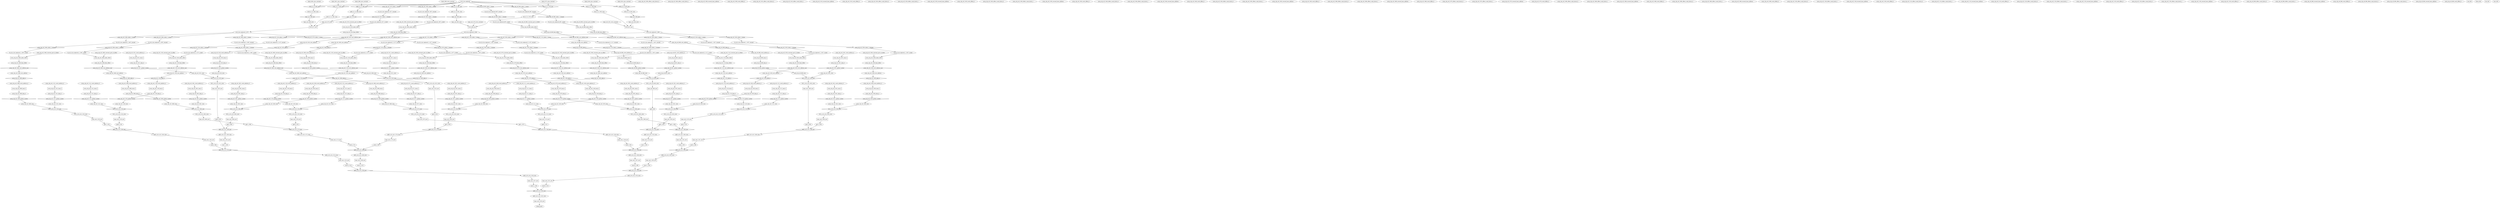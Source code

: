 digraph data_path {
  ADD_u16_u16_1148_wire [shape=ellipse];
  ADD_u16_u16_1154_wire [shape=ellipse];
  ADD_u16_u16_1160_wire [shape=ellipse];
  ADD_u16_u16_1166_wire [shape=ellipse];
  ADD_u16_u16_1172_wire [shape=ellipse];
  ADD_u16_u16_1178_wire [shape=ellipse];
  ADD_u16_u16_1184_wire [shape=ellipse];
  ADD_u16_u16_1190_wire [shape=ellipse];
  ADD_u16_u16_1196_wire [shape=ellipse];
  ADD_u16_u16_1202_wire [shape=ellipse];
  ADD_u16_u16_1208_wire [shape=ellipse];
  ADD_u16_u16_1214_wire [shape=ellipse];
  ADD_u16_u16_1220_wire [shape=ellipse];
  ADD_u16_u16_1226_wire [shape=ellipse];
  ADD_u16_u16_1232_wire [shape=ellipse];
  ADD_u2_u2_969_wire [shape=ellipse];
  ADD_u2_u2_981_wire [shape=ellipse];
  EQ_u2_u1_950_wire [shape=ellipse];
  EQ_u2_u1_976_wire [shape=ellipse];
  MUL_u16_u16_1002_wire [shape=ellipse];
  MUL_u16_u16_1012_wire [shape=ellipse];
  MUL_u16_u16_1022_wire [shape=ellipse];
  MUL_u16_u16_1032_wire [shape=ellipse];
  MUL_u16_u16_1042_wire [shape=ellipse];
  MUL_u16_u16_1052_wire [shape=ellipse];
  MUL_u16_u16_1062_wire [shape=ellipse];
  MUL_u16_u16_1072_wire [shape=ellipse];
  MUL_u16_u16_1082_wire [shape=ellipse];
  MUL_u16_u16_1092_wire [shape=ellipse];
  MUL_u16_u16_1102_wire [shape=ellipse];
  MUL_u16_u16_1112_wire [shape=ellipse];
  MUL_u16_u16_1122_wire [shape=ellipse];
  MUL_u16_u16_1132_wire [shape=ellipse];
  MUL_u16_u16_1142_wire [shape=ellipse];
  MUL_u16_u16_992_wire [shape=ellipse];
  R_col_to_be_replaced_1007_resized [shape=ellipse];
  R_col_to_be_replaced_1007_scaled [shape=ellipse];
  R_col_to_be_replaced_1017_resized [shape=ellipse];
  R_col_to_be_replaced_1017_scaled [shape=ellipse];
  R_col_to_be_replaced_1_1027_resized [shape=ellipse];
  R_col_to_be_replaced_1_1027_scaled [shape=ellipse];
  R_col_to_be_replaced_1_1037_resized [shape=ellipse];
  R_col_to_be_replaced_1_1037_scaled [shape=ellipse];
  R_col_to_be_replaced_1_1047_resized [shape=ellipse];
  R_col_to_be_replaced_1_1047_scaled [shape=ellipse];
  R_col_to_be_replaced_1_1057_resized [shape=ellipse];
  R_col_to_be_replaced_1_1057_scaled [shape=ellipse];
  R_col_to_be_replaced_2_1067_resized [shape=ellipse];
  R_col_to_be_replaced_2_1067_scaled [shape=ellipse];
  R_col_to_be_replaced_2_1077_resized [shape=ellipse];
  R_col_to_be_replaced_2_1077_scaled [shape=ellipse];
  R_col_to_be_replaced_2_1087_resized [shape=ellipse];
  R_col_to_be_replaced_2_1087_scaled [shape=ellipse];
  R_col_to_be_replaced_2_1097_resized [shape=ellipse];
  R_col_to_be_replaced_2_1097_scaled [shape=ellipse];
  R_col_to_be_replaced_3_1107_resized [shape=ellipse];
  R_col_to_be_replaced_3_1107_scaled [shape=ellipse];
  R_col_to_be_replaced_3_1117_resized [shape=ellipse];
  R_col_to_be_replaced_3_1117_scaled [shape=ellipse];
  R_col_to_be_replaced_3_1127_resized [shape=ellipse];
  R_col_to_be_replaced_3_1127_scaled [shape=ellipse];
  R_col_to_be_replaced_3_1137_resized [shape=ellipse];
  R_col_to_be_replaced_3_1137_scaled [shape=ellipse];
  R_col_to_be_replaced_987_resized [shape=ellipse];
  R_col_to_be_replaced_987_scaled [shape=ellipse];
  R_col_to_be_replaced_997_resized [shape=ellipse];
  R_col_to_be_replaced_997_scaled [shape=ellipse];
  SUB_u2_u2_955_wire [shape=ellipse];
  SUB_u2_u2_965_wire [shape=ellipse];
  UGE_u2_u1_962_wire [shape=ellipse];
  array_obj_ref_1001_data_0 [shape=ellipse];
  array_obj_ref_1001_wire [shape=ellipse];
  array_obj_ref_1001_word_address_0 [shape=ellipse];
  array_obj_ref_1008_constant_part_of_offset [shape=ellipse];
  array_obj_ref_1008_data_0 [shape=ellipse];
  array_obj_ref_1008_final_offset [shape=ellipse];
  array_obj_ref_1008_offset_scale_factor_0 [shape=ellipse];
  array_obj_ref_1008_offset_scale_factor_1 [shape=ellipse];
  array_obj_ref_1008_resized_base_address [shape=ellipse];
  array_obj_ref_1008_root_address [shape=ellipse];
  array_obj_ref_1008_wire [shape=ellipse];
  array_obj_ref_1008_word_address_0 [shape=ellipse];
  array_obj_ref_1008_word_offset_0 [shape=ellipse];
  array_obj_ref_1011_data_0 [shape=ellipse];
  array_obj_ref_1011_wire [shape=ellipse];
  array_obj_ref_1011_word_address_0 [shape=ellipse];
  array_obj_ref_1018_constant_part_of_offset [shape=ellipse];
  array_obj_ref_1018_data_0 [shape=ellipse];
  array_obj_ref_1018_final_offset [shape=ellipse];
  array_obj_ref_1018_offset_scale_factor_0 [shape=ellipse];
  array_obj_ref_1018_offset_scale_factor_1 [shape=ellipse];
  array_obj_ref_1018_resized_base_address [shape=ellipse];
  array_obj_ref_1018_root_address [shape=ellipse];
  array_obj_ref_1018_wire [shape=ellipse];
  array_obj_ref_1018_word_address_0 [shape=ellipse];
  array_obj_ref_1018_word_offset_0 [shape=ellipse];
  array_obj_ref_1021_data_0 [shape=ellipse];
  array_obj_ref_1021_wire [shape=ellipse];
  array_obj_ref_1021_word_address_0 [shape=ellipse];
  array_obj_ref_1028_constant_part_of_offset [shape=ellipse];
  array_obj_ref_1028_data_0 [shape=ellipse];
  array_obj_ref_1028_final_offset [shape=ellipse];
  array_obj_ref_1028_offset_scale_factor_0 [shape=ellipse];
  array_obj_ref_1028_offset_scale_factor_1 [shape=ellipse];
  array_obj_ref_1028_resized_base_address [shape=ellipse];
  array_obj_ref_1028_root_address [shape=ellipse];
  array_obj_ref_1028_wire [shape=ellipse];
  array_obj_ref_1028_word_address_0 [shape=ellipse];
  array_obj_ref_1028_word_offset_0 [shape=ellipse];
  array_obj_ref_1031_data_0 [shape=ellipse];
  array_obj_ref_1031_wire [shape=ellipse];
  array_obj_ref_1031_word_address_0 [shape=ellipse];
  array_obj_ref_1038_constant_part_of_offset [shape=ellipse];
  array_obj_ref_1038_data_0 [shape=ellipse];
  array_obj_ref_1038_final_offset [shape=ellipse];
  array_obj_ref_1038_offset_scale_factor_0 [shape=ellipse];
  array_obj_ref_1038_offset_scale_factor_1 [shape=ellipse];
  array_obj_ref_1038_resized_base_address [shape=ellipse];
  array_obj_ref_1038_root_address [shape=ellipse];
  array_obj_ref_1038_wire [shape=ellipse];
  array_obj_ref_1038_word_address_0 [shape=ellipse];
  array_obj_ref_1038_word_offset_0 [shape=ellipse];
  array_obj_ref_1041_data_0 [shape=ellipse];
  array_obj_ref_1041_wire [shape=ellipse];
  array_obj_ref_1041_word_address_0 [shape=ellipse];
  array_obj_ref_1048_constant_part_of_offset [shape=ellipse];
  array_obj_ref_1048_data_0 [shape=ellipse];
  array_obj_ref_1048_final_offset [shape=ellipse];
  array_obj_ref_1048_offset_scale_factor_0 [shape=ellipse];
  array_obj_ref_1048_offset_scale_factor_1 [shape=ellipse];
  array_obj_ref_1048_resized_base_address [shape=ellipse];
  array_obj_ref_1048_root_address [shape=ellipse];
  array_obj_ref_1048_wire [shape=ellipse];
  array_obj_ref_1048_word_address_0 [shape=ellipse];
  array_obj_ref_1048_word_offset_0 [shape=ellipse];
  array_obj_ref_1051_data_0 [shape=ellipse];
  array_obj_ref_1051_wire [shape=ellipse];
  array_obj_ref_1051_word_address_0 [shape=ellipse];
  array_obj_ref_1058_constant_part_of_offset [shape=ellipse];
  array_obj_ref_1058_data_0 [shape=ellipse];
  array_obj_ref_1058_final_offset [shape=ellipse];
  array_obj_ref_1058_offset_scale_factor_0 [shape=ellipse];
  array_obj_ref_1058_offset_scale_factor_1 [shape=ellipse];
  array_obj_ref_1058_resized_base_address [shape=ellipse];
  array_obj_ref_1058_root_address [shape=ellipse];
  array_obj_ref_1058_wire [shape=ellipse];
  array_obj_ref_1058_word_address_0 [shape=ellipse];
  array_obj_ref_1058_word_offset_0 [shape=ellipse];
  array_obj_ref_1061_data_0 [shape=ellipse];
  array_obj_ref_1061_wire [shape=ellipse];
  array_obj_ref_1061_word_address_0 [shape=ellipse];
  array_obj_ref_1068_constant_part_of_offset [shape=ellipse];
  array_obj_ref_1068_data_0 [shape=ellipse];
  array_obj_ref_1068_final_offset [shape=ellipse];
  array_obj_ref_1068_offset_scale_factor_0 [shape=ellipse];
  array_obj_ref_1068_offset_scale_factor_1 [shape=ellipse];
  array_obj_ref_1068_resized_base_address [shape=ellipse];
  array_obj_ref_1068_root_address [shape=ellipse];
  array_obj_ref_1068_wire [shape=ellipse];
  array_obj_ref_1068_word_address_0 [shape=ellipse];
  array_obj_ref_1068_word_offset_0 [shape=ellipse];
  array_obj_ref_1071_data_0 [shape=ellipse];
  array_obj_ref_1071_wire [shape=ellipse];
  array_obj_ref_1071_word_address_0 [shape=ellipse];
  array_obj_ref_1078_constant_part_of_offset [shape=ellipse];
  array_obj_ref_1078_data_0 [shape=ellipse];
  array_obj_ref_1078_final_offset [shape=ellipse];
  array_obj_ref_1078_offset_scale_factor_0 [shape=ellipse];
  array_obj_ref_1078_offset_scale_factor_1 [shape=ellipse];
  array_obj_ref_1078_resized_base_address [shape=ellipse];
  array_obj_ref_1078_root_address [shape=ellipse];
  array_obj_ref_1078_wire [shape=ellipse];
  array_obj_ref_1078_word_address_0 [shape=ellipse];
  array_obj_ref_1078_word_offset_0 [shape=ellipse];
  array_obj_ref_1081_data_0 [shape=ellipse];
  array_obj_ref_1081_wire [shape=ellipse];
  array_obj_ref_1081_word_address_0 [shape=ellipse];
  array_obj_ref_1088_constant_part_of_offset [shape=ellipse];
  array_obj_ref_1088_data_0 [shape=ellipse];
  array_obj_ref_1088_final_offset [shape=ellipse];
  array_obj_ref_1088_offset_scale_factor_0 [shape=ellipse];
  array_obj_ref_1088_offset_scale_factor_1 [shape=ellipse];
  array_obj_ref_1088_resized_base_address [shape=ellipse];
  array_obj_ref_1088_root_address [shape=ellipse];
  array_obj_ref_1088_wire [shape=ellipse];
  array_obj_ref_1088_word_address_0 [shape=ellipse];
  array_obj_ref_1088_word_offset_0 [shape=ellipse];
  array_obj_ref_1091_data_0 [shape=ellipse];
  array_obj_ref_1091_wire [shape=ellipse];
  array_obj_ref_1091_word_address_0 [shape=ellipse];
  array_obj_ref_1098_constant_part_of_offset [shape=ellipse];
  array_obj_ref_1098_data_0 [shape=ellipse];
  array_obj_ref_1098_final_offset [shape=ellipse];
  array_obj_ref_1098_offset_scale_factor_0 [shape=ellipse];
  array_obj_ref_1098_offset_scale_factor_1 [shape=ellipse];
  array_obj_ref_1098_resized_base_address [shape=ellipse];
  array_obj_ref_1098_root_address [shape=ellipse];
  array_obj_ref_1098_wire [shape=ellipse];
  array_obj_ref_1098_word_address_0 [shape=ellipse];
  array_obj_ref_1098_word_offset_0 [shape=ellipse];
  array_obj_ref_1101_data_0 [shape=ellipse];
  array_obj_ref_1101_wire [shape=ellipse];
  array_obj_ref_1101_word_address_0 [shape=ellipse];
  array_obj_ref_1108_constant_part_of_offset [shape=ellipse];
  array_obj_ref_1108_data_0 [shape=ellipse];
  array_obj_ref_1108_final_offset [shape=ellipse];
  array_obj_ref_1108_offset_scale_factor_0 [shape=ellipse];
  array_obj_ref_1108_offset_scale_factor_1 [shape=ellipse];
  array_obj_ref_1108_resized_base_address [shape=ellipse];
  array_obj_ref_1108_root_address [shape=ellipse];
  array_obj_ref_1108_wire [shape=ellipse];
  array_obj_ref_1108_word_address_0 [shape=ellipse];
  array_obj_ref_1108_word_offset_0 [shape=ellipse];
  array_obj_ref_1111_data_0 [shape=ellipse];
  array_obj_ref_1111_wire [shape=ellipse];
  array_obj_ref_1111_word_address_0 [shape=ellipse];
  array_obj_ref_1118_constant_part_of_offset [shape=ellipse];
  array_obj_ref_1118_data_0 [shape=ellipse];
  array_obj_ref_1118_final_offset [shape=ellipse];
  array_obj_ref_1118_offset_scale_factor_0 [shape=ellipse];
  array_obj_ref_1118_offset_scale_factor_1 [shape=ellipse];
  array_obj_ref_1118_resized_base_address [shape=ellipse];
  array_obj_ref_1118_root_address [shape=ellipse];
  array_obj_ref_1118_wire [shape=ellipse];
  array_obj_ref_1118_word_address_0 [shape=ellipse];
  array_obj_ref_1118_word_offset_0 [shape=ellipse];
  array_obj_ref_1121_data_0 [shape=ellipse];
  array_obj_ref_1121_wire [shape=ellipse];
  array_obj_ref_1121_word_address_0 [shape=ellipse];
  array_obj_ref_1128_constant_part_of_offset [shape=ellipse];
  array_obj_ref_1128_data_0 [shape=ellipse];
  array_obj_ref_1128_final_offset [shape=ellipse];
  array_obj_ref_1128_offset_scale_factor_0 [shape=ellipse];
  array_obj_ref_1128_offset_scale_factor_1 [shape=ellipse];
  array_obj_ref_1128_resized_base_address [shape=ellipse];
  array_obj_ref_1128_root_address [shape=ellipse];
  array_obj_ref_1128_wire [shape=ellipse];
  array_obj_ref_1128_word_address_0 [shape=ellipse];
  array_obj_ref_1128_word_offset_0 [shape=ellipse];
  array_obj_ref_1131_data_0 [shape=ellipse];
  array_obj_ref_1131_wire [shape=ellipse];
  array_obj_ref_1131_word_address_0 [shape=ellipse];
  array_obj_ref_1138_constant_part_of_offset [shape=ellipse];
  array_obj_ref_1138_data_0 [shape=ellipse];
  array_obj_ref_1138_final_offset [shape=ellipse];
  array_obj_ref_1138_offset_scale_factor_0 [shape=ellipse];
  array_obj_ref_1138_offset_scale_factor_1 [shape=ellipse];
  array_obj_ref_1138_resized_base_address [shape=ellipse];
  array_obj_ref_1138_root_address [shape=ellipse];
  array_obj_ref_1138_wire [shape=ellipse];
  array_obj_ref_1138_word_address_0 [shape=ellipse];
  array_obj_ref_1138_word_offset_0 [shape=ellipse];
  array_obj_ref_1141_data_0 [shape=ellipse];
  array_obj_ref_1141_wire [shape=ellipse];
  array_obj_ref_1141_word_address_0 [shape=ellipse];
  array_obj_ref_988_constant_part_of_offset [shape=ellipse];
  array_obj_ref_988_data_0 [shape=ellipse];
  array_obj_ref_988_final_offset [shape=ellipse];
  array_obj_ref_988_offset_scale_factor_0 [shape=ellipse];
  array_obj_ref_988_offset_scale_factor_1 [shape=ellipse];
  array_obj_ref_988_resized_base_address [shape=ellipse];
  array_obj_ref_988_root_address [shape=ellipse];
  array_obj_ref_988_wire [shape=ellipse];
  array_obj_ref_988_word_address_0 [shape=ellipse];
  array_obj_ref_988_word_offset_0 [shape=ellipse];
  array_obj_ref_991_data_0 [shape=ellipse];
  array_obj_ref_991_wire [shape=ellipse];
  array_obj_ref_991_word_address_0 [shape=ellipse];
  array_obj_ref_998_constant_part_of_offset [shape=ellipse];
  array_obj_ref_998_data_0 [shape=ellipse];
  array_obj_ref_998_final_offset [shape=ellipse];
  array_obj_ref_998_offset_scale_factor_0 [shape=ellipse];
  array_obj_ref_998_offset_scale_factor_1 [shape=ellipse];
  array_obj_ref_998_resized_base_address [shape=ellipse];
  array_obj_ref_998_root_address [shape=ellipse];
  array_obj_ref_998_wire [shape=ellipse];
  array_obj_ref_998_word_address_0 [shape=ellipse];
  array_obj_ref_998_word_offset_0 [shape=ellipse];
  col_to_be_replaced_1_958 [shape=ellipse];
  col_to_be_replaced_2_972 [shape=ellipse];
  col_to_be_replaced_3_984 [shape=ellipse];
  konst_949_wire_constant [shape=ellipse];
  konst_954_wire_constant [shape=ellipse];
  konst_961_wire_constant [shape=ellipse];
  konst_964_wire_constant [shape=ellipse];
  konst_968_wire_constant [shape=ellipse];
  konst_975_wire_constant [shape=ellipse];
  konst_980_wire_constant [shape=ellipse];
  one_938 [shape=ellipse];
  pp00_1114 [shape=ellipse];
  pp01_1074 [shape=ellipse];
  pp02_1034 [shape=ellipse];
  pp03_994 [shape=ellipse];
  pp10_1124 [shape=ellipse];
  pp11_1084 [shape=ellipse];
  pp12_1044 [shape=ellipse];
  pp13_1004 [shape=ellipse];
  pp20_1134 [shape=ellipse];
  pp21_1094 [shape=ellipse];
  pp22_1054 [shape=ellipse];
  pp23_1014 [shape=ellipse];
  pp30_1144 [shape=ellipse];
  pp31_1104 [shape=ellipse];
  pp32_1064 [shape=ellipse];
  pp33_1024 [shape=ellipse];
  sum0_1150 [shape=ellipse];
  sum10_1198 [shape=ellipse];
  sum11_1204 [shape=ellipse];
  sum12_1210 [shape=ellipse];
  sum13_1216 [shape=ellipse];
  sum1_1156 [shape=ellipse];
  sum20_1222 [shape=ellipse];
  sum21_1228 [shape=ellipse];
  sum2_1162 [shape=ellipse];
  sum3_1168 [shape=ellipse];
  sum4_1174 [shape=ellipse];
  sum5_1180 [shape=ellipse];
  sum6_1186 [shape=ellipse];
  sum7_1192 [shape=ellipse];
  three_946 [shape=ellipse];
  two_942 [shape=ellipse];
  type_cast_952_wire_constant [shape=ellipse];
  type_cast_956_wire [shape=ellipse];
  type_cast_966_wire [shape=ellipse];
  type_cast_970_wire [shape=ellipse];
  type_cast_978_wire_constant [shape=ellipse];
  type_cast_982_wire [shape=ellipse];
  zero_934 [shape=ellipse];
  ADD_u16_u16_1148_inst [shape=diamond];
pp00_1114  -> ADD_u16_u16_1148_inst;
pp01_1074  -> ADD_u16_u16_1148_inst;
ADD_u16_u16_1148_inst -> ADD_u16_u16_1148_wire;
  ADD_u16_u16_1154_inst [shape=diamond];
pp02_1034  -> ADD_u16_u16_1154_inst;
pp03_994  -> ADD_u16_u16_1154_inst;
ADD_u16_u16_1154_inst -> ADD_u16_u16_1154_wire;
  ADD_u16_u16_1160_inst [shape=diamond];
pp10_1124  -> ADD_u16_u16_1160_inst;
pp11_1084  -> ADD_u16_u16_1160_inst;
ADD_u16_u16_1160_inst -> ADD_u16_u16_1160_wire;
  ADD_u16_u16_1166_inst [shape=diamond];
pp12_1044  -> ADD_u16_u16_1166_inst;
pp13_1004  -> ADD_u16_u16_1166_inst;
ADD_u16_u16_1166_inst -> ADD_u16_u16_1166_wire;
  ADD_u16_u16_1172_inst [shape=diamond];
pp20_1134  -> ADD_u16_u16_1172_inst;
pp21_1094  -> ADD_u16_u16_1172_inst;
ADD_u16_u16_1172_inst -> ADD_u16_u16_1172_wire;
  ADD_u16_u16_1178_inst [shape=diamond];
pp22_1054  -> ADD_u16_u16_1178_inst;
pp23_1014  -> ADD_u16_u16_1178_inst;
ADD_u16_u16_1178_inst -> ADD_u16_u16_1178_wire;
  ADD_u16_u16_1184_inst [shape=diamond];
pp30_1144  -> ADD_u16_u16_1184_inst;
pp31_1104  -> ADD_u16_u16_1184_inst;
ADD_u16_u16_1184_inst -> ADD_u16_u16_1184_wire;
  ADD_u16_u16_1190_inst [shape=diamond];
pp32_1064  -> ADD_u16_u16_1190_inst;
pp33_1024  -> ADD_u16_u16_1190_inst;
ADD_u16_u16_1190_inst -> ADD_u16_u16_1190_wire;
  ADD_u16_u16_1196_inst [shape=diamond];
sum0_1150  -> ADD_u16_u16_1196_inst;
sum1_1156  -> ADD_u16_u16_1196_inst;
ADD_u16_u16_1196_inst -> ADD_u16_u16_1196_wire;
  ADD_u16_u16_1202_inst [shape=diamond];
sum2_1162  -> ADD_u16_u16_1202_inst;
sum3_1168  -> ADD_u16_u16_1202_inst;
ADD_u16_u16_1202_inst -> ADD_u16_u16_1202_wire;
  ADD_u16_u16_1208_inst [shape=diamond];
sum4_1174  -> ADD_u16_u16_1208_inst;
sum5_1180  -> ADD_u16_u16_1208_inst;
ADD_u16_u16_1208_inst -> ADD_u16_u16_1208_wire;
  ADD_u16_u16_1214_inst [shape=diamond];
sum6_1186  -> ADD_u16_u16_1214_inst;
sum7_1192  -> ADD_u16_u16_1214_inst;
ADD_u16_u16_1214_inst -> ADD_u16_u16_1214_wire;
  ADD_u16_u16_1220_inst [shape=diamond];
sum10_1198  -> ADD_u16_u16_1220_inst;
sum11_1204  -> ADD_u16_u16_1220_inst;
ADD_u16_u16_1220_inst -> ADD_u16_u16_1220_wire;
  ADD_u16_u16_1226_inst [shape=diamond];
sum12_1210  -> ADD_u16_u16_1226_inst;
sum13_1216  -> ADD_u16_u16_1226_inst;
ADD_u16_u16_1226_inst -> ADD_u16_u16_1226_wire;
  ADD_u16_u16_1232_inst [shape=diamond];
sum20_1222  -> ADD_u16_u16_1232_inst;
sum21_1228  -> ADD_u16_u16_1232_inst;
ADD_u16_u16_1232_inst -> ADD_u16_u16_1232_wire;
  ADD_u2_u2_969_inst [shape=diamond];
col_to_be_replaced  -> ADD_u2_u2_969_inst;
konst_968_wire_constant  -> ADD_u2_u2_969_inst;
ADD_u2_u2_969_inst -> ADD_u2_u2_969_wire;
  ADD_u2_u2_981_inst [shape=diamond];
col_to_be_replaced  -> ADD_u2_u2_981_inst;
konst_980_wire_constant  -> ADD_u2_u2_981_inst;
ADD_u2_u2_981_inst -> ADD_u2_u2_981_wire;
  EQ_u2_u1_950_inst [shape=diamond];
col_to_be_replaced  -> EQ_u2_u1_950_inst;
konst_949_wire_constant  -> EQ_u2_u1_950_inst;
EQ_u2_u1_950_inst -> EQ_u2_u1_950_wire;
  EQ_u2_u1_976_inst [shape=diamond];
col_to_be_replaced  -> EQ_u2_u1_976_inst;
konst_975_wire_constant  -> EQ_u2_u1_976_inst;
EQ_u2_u1_976_inst -> EQ_u2_u1_976_wire;
  MUL_u16_u16_1002_inst [shape=diamond];
array_obj_ref_998_wire  -> MUL_u16_u16_1002_inst;
array_obj_ref_1001_wire  -> MUL_u16_u16_1002_inst;
MUL_u16_u16_1002_inst -> MUL_u16_u16_1002_wire;
  MUL_u16_u16_1012_inst [shape=diamond];
array_obj_ref_1008_wire  -> MUL_u16_u16_1012_inst;
array_obj_ref_1011_wire  -> MUL_u16_u16_1012_inst;
MUL_u16_u16_1012_inst -> MUL_u16_u16_1012_wire;
  MUL_u16_u16_1022_inst [shape=diamond];
array_obj_ref_1018_wire  -> MUL_u16_u16_1022_inst;
array_obj_ref_1021_wire  -> MUL_u16_u16_1022_inst;
MUL_u16_u16_1022_inst -> MUL_u16_u16_1022_wire;
  MUL_u16_u16_1032_inst [shape=diamond];
array_obj_ref_1028_wire  -> MUL_u16_u16_1032_inst;
array_obj_ref_1031_wire  -> MUL_u16_u16_1032_inst;
MUL_u16_u16_1032_inst -> MUL_u16_u16_1032_wire;
  MUL_u16_u16_1042_inst [shape=diamond];
array_obj_ref_1038_wire  -> MUL_u16_u16_1042_inst;
array_obj_ref_1041_wire  -> MUL_u16_u16_1042_inst;
MUL_u16_u16_1042_inst -> MUL_u16_u16_1042_wire;
  MUL_u16_u16_1052_inst [shape=diamond];
array_obj_ref_1048_wire  -> MUL_u16_u16_1052_inst;
array_obj_ref_1051_wire  -> MUL_u16_u16_1052_inst;
MUL_u16_u16_1052_inst -> MUL_u16_u16_1052_wire;
  MUL_u16_u16_1062_inst [shape=diamond];
array_obj_ref_1058_wire  -> MUL_u16_u16_1062_inst;
array_obj_ref_1061_wire  -> MUL_u16_u16_1062_inst;
MUL_u16_u16_1062_inst -> MUL_u16_u16_1062_wire;
  MUL_u16_u16_1072_inst [shape=diamond];
array_obj_ref_1068_wire  -> MUL_u16_u16_1072_inst;
array_obj_ref_1071_wire  -> MUL_u16_u16_1072_inst;
MUL_u16_u16_1072_inst -> MUL_u16_u16_1072_wire;
  MUL_u16_u16_1082_inst [shape=diamond];
array_obj_ref_1078_wire  -> MUL_u16_u16_1082_inst;
array_obj_ref_1081_wire  -> MUL_u16_u16_1082_inst;
MUL_u16_u16_1082_inst -> MUL_u16_u16_1082_wire;
  MUL_u16_u16_1092_inst [shape=diamond];
array_obj_ref_1088_wire  -> MUL_u16_u16_1092_inst;
array_obj_ref_1091_wire  -> MUL_u16_u16_1092_inst;
MUL_u16_u16_1092_inst -> MUL_u16_u16_1092_wire;
  MUL_u16_u16_1102_inst [shape=diamond];
array_obj_ref_1098_wire  -> MUL_u16_u16_1102_inst;
array_obj_ref_1101_wire  -> MUL_u16_u16_1102_inst;
MUL_u16_u16_1102_inst -> MUL_u16_u16_1102_wire;
  MUL_u16_u16_1112_inst [shape=diamond];
array_obj_ref_1108_wire  -> MUL_u16_u16_1112_inst;
array_obj_ref_1111_wire  -> MUL_u16_u16_1112_inst;
MUL_u16_u16_1112_inst -> MUL_u16_u16_1112_wire;
  MUL_u16_u16_1122_inst [shape=diamond];
array_obj_ref_1118_wire  -> MUL_u16_u16_1122_inst;
array_obj_ref_1121_wire  -> MUL_u16_u16_1122_inst;
MUL_u16_u16_1122_inst -> MUL_u16_u16_1122_wire;
  MUL_u16_u16_1132_inst [shape=diamond];
array_obj_ref_1128_wire  -> MUL_u16_u16_1132_inst;
array_obj_ref_1131_wire  -> MUL_u16_u16_1132_inst;
MUL_u16_u16_1132_inst -> MUL_u16_u16_1132_wire;
  MUL_u16_u16_1142_inst [shape=diamond];
array_obj_ref_1138_wire  -> MUL_u16_u16_1142_inst;
array_obj_ref_1141_wire  -> MUL_u16_u16_1142_inst;
MUL_u16_u16_1142_inst -> MUL_u16_u16_1142_wire;
  MUL_u16_u16_992_inst [shape=diamond];
array_obj_ref_988_wire  -> MUL_u16_u16_992_inst;
array_obj_ref_991_wire  -> MUL_u16_u16_992_inst;
MUL_u16_u16_992_inst -> MUL_u16_u16_992_wire;
  MUX_957_inst [shape=rectangle];
EQ_u2_u1_950_wire  -> MUX_957_inst;
type_cast_952_wire_constant  -> MUX_957_inst;
type_cast_956_wire  -> MUX_957_inst;
MUX_957_inst -> col_to_be_replaced_1_958;
  MUX_971_inst [shape=rectangle];
UGE_u2_u1_962_wire  -> MUX_971_inst;
type_cast_966_wire  -> MUX_971_inst;
type_cast_970_wire  -> MUX_971_inst;
MUX_971_inst -> col_to_be_replaced_2_972;
  MUX_983_inst [shape=rectangle];
EQ_u2_u1_976_wire  -> MUX_983_inst;
type_cast_978_wire_constant  -> MUX_983_inst;
type_cast_982_wire  -> MUX_983_inst;
MUX_983_inst -> col_to_be_replaced_3_984;
  SUB_u2_u2_955_inst [shape=diamond];
col_to_be_replaced  -> SUB_u2_u2_955_inst;
konst_954_wire_constant  -> SUB_u2_u2_955_inst;
SUB_u2_u2_955_inst -> SUB_u2_u2_955_wire;
  SUB_u2_u2_965_inst [shape=diamond];
col_to_be_replaced  -> SUB_u2_u2_965_inst;
konst_964_wire_constant  -> SUB_u2_u2_965_inst;
SUB_u2_u2_965_inst -> SUB_u2_u2_965_wire;
  UGE_u2_u1_962_inst [shape=diamond];
col_to_be_replaced  -> UGE_u2_u1_962_inst;
konst_961_wire_constant  -> UGE_u2_u1_962_inst;
UGE_u2_u1_962_inst -> UGE_u2_u1_962_wire;
  array_obj_ref_1001_gather_scatter [shape=diamond];
array_obj_ref_1001_data_0  -> array_obj_ref_1001_gather_scatter;
array_obj_ref_1001_gather_scatter -> array_obj_ref_1001_wire;
  array_obj_ref_1001_load_0 [shape=rectangle];
array_obj_ref_1001_word_address_0  -> array_obj_ref_1001_load_0;
array_obj_ref_1001_load_0 -> array_obj_ref_1001_data_0;
  array_obj_ref_1008_addr_0 [shape=diamond];
array_obj_ref_1008_root_address  -> array_obj_ref_1008_addr_0;
array_obj_ref_1008_addr_0 -> array_obj_ref_1008_word_address_0;
  array_obj_ref_1008_gather_scatter [shape=diamond];
array_obj_ref_1008_data_0  -> array_obj_ref_1008_gather_scatter;
array_obj_ref_1008_gather_scatter -> array_obj_ref_1008_wire;
  array_obj_ref_1008_index_1_rename [shape=diamond];
R_col_to_be_replaced_1007_resized  -> array_obj_ref_1008_index_1_rename;
array_obj_ref_1008_index_1_rename -> R_col_to_be_replaced_1007_scaled;
  array_obj_ref_1008_index_1_resize [shape=diamond];
col_to_be_replaced  -> array_obj_ref_1008_index_1_resize;
array_obj_ref_1008_index_1_resize -> R_col_to_be_replaced_1007_resized;
  array_obj_ref_1008_index_offset [shape=rectangle];
R_col_to_be_replaced_1007_scaled  -> array_obj_ref_1008_index_offset;
array_obj_ref_1008_constant_part_of_offset  -> array_obj_ref_1008_index_offset;
array_obj_ref_1008_index_offset -> array_obj_ref_1008_final_offset;
  array_obj_ref_1008_load_0 [shape=rectangle];
array_obj_ref_1008_word_address_0  -> array_obj_ref_1008_load_0;
array_obj_ref_1008_load_0 -> array_obj_ref_1008_data_0;
  array_obj_ref_1008_root_address_inst [shape=diamond];
array_obj_ref_1008_final_offset  -> array_obj_ref_1008_root_address_inst;
array_obj_ref_1008_root_address_inst -> array_obj_ref_1008_root_address;
  array_obj_ref_1011_gather_scatter [shape=diamond];
array_obj_ref_1011_data_0  -> array_obj_ref_1011_gather_scatter;
array_obj_ref_1011_gather_scatter -> array_obj_ref_1011_wire;
  array_obj_ref_1011_load_0 [shape=rectangle];
array_obj_ref_1011_word_address_0  -> array_obj_ref_1011_load_0;
array_obj_ref_1011_load_0 -> array_obj_ref_1011_data_0;
  array_obj_ref_1018_addr_0 [shape=diamond];
array_obj_ref_1018_root_address  -> array_obj_ref_1018_addr_0;
array_obj_ref_1018_addr_0 -> array_obj_ref_1018_word_address_0;
  array_obj_ref_1018_gather_scatter [shape=diamond];
array_obj_ref_1018_data_0  -> array_obj_ref_1018_gather_scatter;
array_obj_ref_1018_gather_scatter -> array_obj_ref_1018_wire;
  array_obj_ref_1018_index_1_rename [shape=diamond];
R_col_to_be_replaced_1017_resized  -> array_obj_ref_1018_index_1_rename;
array_obj_ref_1018_index_1_rename -> R_col_to_be_replaced_1017_scaled;
  array_obj_ref_1018_index_1_resize [shape=diamond];
col_to_be_replaced  -> array_obj_ref_1018_index_1_resize;
array_obj_ref_1018_index_1_resize -> R_col_to_be_replaced_1017_resized;
  array_obj_ref_1018_index_offset [shape=rectangle];
R_col_to_be_replaced_1017_scaled  -> array_obj_ref_1018_index_offset;
array_obj_ref_1018_constant_part_of_offset  -> array_obj_ref_1018_index_offset;
array_obj_ref_1018_index_offset -> array_obj_ref_1018_final_offset;
  array_obj_ref_1018_load_0 [shape=rectangle];
array_obj_ref_1018_word_address_0  -> array_obj_ref_1018_load_0;
array_obj_ref_1018_load_0 -> array_obj_ref_1018_data_0;
  array_obj_ref_1018_root_address_inst [shape=diamond];
array_obj_ref_1018_final_offset  -> array_obj_ref_1018_root_address_inst;
array_obj_ref_1018_root_address_inst -> array_obj_ref_1018_root_address;
  array_obj_ref_1021_gather_scatter [shape=diamond];
array_obj_ref_1021_data_0  -> array_obj_ref_1021_gather_scatter;
array_obj_ref_1021_gather_scatter -> array_obj_ref_1021_wire;
  array_obj_ref_1021_load_0 [shape=rectangle];
array_obj_ref_1021_word_address_0  -> array_obj_ref_1021_load_0;
array_obj_ref_1021_load_0 -> array_obj_ref_1021_data_0;
  array_obj_ref_1028_addr_0 [shape=diamond];
array_obj_ref_1028_root_address  -> array_obj_ref_1028_addr_0;
array_obj_ref_1028_addr_0 -> array_obj_ref_1028_word_address_0;
  array_obj_ref_1028_gather_scatter [shape=diamond];
array_obj_ref_1028_data_0  -> array_obj_ref_1028_gather_scatter;
array_obj_ref_1028_gather_scatter -> array_obj_ref_1028_wire;
  array_obj_ref_1028_index_1_rename [shape=diamond];
R_col_to_be_replaced_1_1027_resized  -> array_obj_ref_1028_index_1_rename;
array_obj_ref_1028_index_1_rename -> R_col_to_be_replaced_1_1027_scaled;
  array_obj_ref_1028_index_1_resize [shape=diamond];
col_to_be_replaced_1_958  -> array_obj_ref_1028_index_1_resize;
array_obj_ref_1028_index_1_resize -> R_col_to_be_replaced_1_1027_resized;
  array_obj_ref_1028_index_offset [shape=rectangle];
R_col_to_be_replaced_1_1027_scaled  -> array_obj_ref_1028_index_offset;
array_obj_ref_1028_constant_part_of_offset  -> array_obj_ref_1028_index_offset;
array_obj_ref_1028_index_offset -> array_obj_ref_1028_final_offset;
  array_obj_ref_1028_load_0 [shape=rectangle];
array_obj_ref_1028_word_address_0  -> array_obj_ref_1028_load_0;
array_obj_ref_1028_load_0 -> array_obj_ref_1028_data_0;
  array_obj_ref_1028_root_address_inst [shape=diamond];
array_obj_ref_1028_final_offset  -> array_obj_ref_1028_root_address_inst;
array_obj_ref_1028_root_address_inst -> array_obj_ref_1028_root_address;
  array_obj_ref_1031_gather_scatter [shape=diamond];
array_obj_ref_1031_data_0  -> array_obj_ref_1031_gather_scatter;
array_obj_ref_1031_gather_scatter -> array_obj_ref_1031_wire;
  array_obj_ref_1031_load_0 [shape=rectangle];
array_obj_ref_1031_word_address_0  -> array_obj_ref_1031_load_0;
array_obj_ref_1031_load_0 -> array_obj_ref_1031_data_0;
  array_obj_ref_1038_addr_0 [shape=diamond];
array_obj_ref_1038_root_address  -> array_obj_ref_1038_addr_0;
array_obj_ref_1038_addr_0 -> array_obj_ref_1038_word_address_0;
  array_obj_ref_1038_gather_scatter [shape=diamond];
array_obj_ref_1038_data_0  -> array_obj_ref_1038_gather_scatter;
array_obj_ref_1038_gather_scatter -> array_obj_ref_1038_wire;
  array_obj_ref_1038_index_1_rename [shape=diamond];
R_col_to_be_replaced_1_1037_resized  -> array_obj_ref_1038_index_1_rename;
array_obj_ref_1038_index_1_rename -> R_col_to_be_replaced_1_1037_scaled;
  array_obj_ref_1038_index_1_resize [shape=diamond];
col_to_be_replaced_1_958  -> array_obj_ref_1038_index_1_resize;
array_obj_ref_1038_index_1_resize -> R_col_to_be_replaced_1_1037_resized;
  array_obj_ref_1038_index_offset [shape=rectangle];
R_col_to_be_replaced_1_1037_scaled  -> array_obj_ref_1038_index_offset;
array_obj_ref_1038_constant_part_of_offset  -> array_obj_ref_1038_index_offset;
array_obj_ref_1038_index_offset -> array_obj_ref_1038_final_offset;
  array_obj_ref_1038_load_0 [shape=rectangle];
array_obj_ref_1038_word_address_0  -> array_obj_ref_1038_load_0;
array_obj_ref_1038_load_0 -> array_obj_ref_1038_data_0;
  array_obj_ref_1038_root_address_inst [shape=diamond];
array_obj_ref_1038_final_offset  -> array_obj_ref_1038_root_address_inst;
array_obj_ref_1038_root_address_inst -> array_obj_ref_1038_root_address;
  array_obj_ref_1041_gather_scatter [shape=diamond];
array_obj_ref_1041_data_0  -> array_obj_ref_1041_gather_scatter;
array_obj_ref_1041_gather_scatter -> array_obj_ref_1041_wire;
  array_obj_ref_1041_load_0 [shape=rectangle];
array_obj_ref_1041_word_address_0  -> array_obj_ref_1041_load_0;
array_obj_ref_1041_load_0 -> array_obj_ref_1041_data_0;
  array_obj_ref_1048_addr_0 [shape=diamond];
array_obj_ref_1048_root_address  -> array_obj_ref_1048_addr_0;
array_obj_ref_1048_addr_0 -> array_obj_ref_1048_word_address_0;
  array_obj_ref_1048_gather_scatter [shape=diamond];
array_obj_ref_1048_data_0  -> array_obj_ref_1048_gather_scatter;
array_obj_ref_1048_gather_scatter -> array_obj_ref_1048_wire;
  array_obj_ref_1048_index_1_rename [shape=diamond];
R_col_to_be_replaced_1_1047_resized  -> array_obj_ref_1048_index_1_rename;
array_obj_ref_1048_index_1_rename -> R_col_to_be_replaced_1_1047_scaled;
  array_obj_ref_1048_index_1_resize [shape=diamond];
col_to_be_replaced_1_958  -> array_obj_ref_1048_index_1_resize;
array_obj_ref_1048_index_1_resize -> R_col_to_be_replaced_1_1047_resized;
  array_obj_ref_1048_index_offset [shape=rectangle];
R_col_to_be_replaced_1_1047_scaled  -> array_obj_ref_1048_index_offset;
array_obj_ref_1048_constant_part_of_offset  -> array_obj_ref_1048_index_offset;
array_obj_ref_1048_index_offset -> array_obj_ref_1048_final_offset;
  array_obj_ref_1048_load_0 [shape=rectangle];
array_obj_ref_1048_word_address_0  -> array_obj_ref_1048_load_0;
array_obj_ref_1048_load_0 -> array_obj_ref_1048_data_0;
  array_obj_ref_1048_root_address_inst [shape=diamond];
array_obj_ref_1048_final_offset  -> array_obj_ref_1048_root_address_inst;
array_obj_ref_1048_root_address_inst -> array_obj_ref_1048_root_address;
  array_obj_ref_1051_gather_scatter [shape=diamond];
array_obj_ref_1051_data_0  -> array_obj_ref_1051_gather_scatter;
array_obj_ref_1051_gather_scatter -> array_obj_ref_1051_wire;
  array_obj_ref_1051_load_0 [shape=rectangle];
array_obj_ref_1051_word_address_0  -> array_obj_ref_1051_load_0;
array_obj_ref_1051_load_0 -> array_obj_ref_1051_data_0;
  array_obj_ref_1058_addr_0 [shape=diamond];
array_obj_ref_1058_root_address  -> array_obj_ref_1058_addr_0;
array_obj_ref_1058_addr_0 -> array_obj_ref_1058_word_address_0;
  array_obj_ref_1058_gather_scatter [shape=diamond];
array_obj_ref_1058_data_0  -> array_obj_ref_1058_gather_scatter;
array_obj_ref_1058_gather_scatter -> array_obj_ref_1058_wire;
  array_obj_ref_1058_index_1_rename [shape=diamond];
R_col_to_be_replaced_1_1057_resized  -> array_obj_ref_1058_index_1_rename;
array_obj_ref_1058_index_1_rename -> R_col_to_be_replaced_1_1057_scaled;
  array_obj_ref_1058_index_1_resize [shape=diamond];
col_to_be_replaced_1_958  -> array_obj_ref_1058_index_1_resize;
array_obj_ref_1058_index_1_resize -> R_col_to_be_replaced_1_1057_resized;
  array_obj_ref_1058_index_offset [shape=rectangle];
R_col_to_be_replaced_1_1057_scaled  -> array_obj_ref_1058_index_offset;
array_obj_ref_1058_constant_part_of_offset  -> array_obj_ref_1058_index_offset;
array_obj_ref_1058_index_offset -> array_obj_ref_1058_final_offset;
  array_obj_ref_1058_load_0 [shape=rectangle];
array_obj_ref_1058_word_address_0  -> array_obj_ref_1058_load_0;
array_obj_ref_1058_load_0 -> array_obj_ref_1058_data_0;
  array_obj_ref_1058_root_address_inst [shape=diamond];
array_obj_ref_1058_final_offset  -> array_obj_ref_1058_root_address_inst;
array_obj_ref_1058_root_address_inst -> array_obj_ref_1058_root_address;
  array_obj_ref_1061_gather_scatter [shape=diamond];
array_obj_ref_1061_data_0  -> array_obj_ref_1061_gather_scatter;
array_obj_ref_1061_gather_scatter -> array_obj_ref_1061_wire;
  array_obj_ref_1061_load_0 [shape=rectangle];
array_obj_ref_1061_word_address_0  -> array_obj_ref_1061_load_0;
array_obj_ref_1061_load_0 -> array_obj_ref_1061_data_0;
  array_obj_ref_1068_addr_0 [shape=diamond];
array_obj_ref_1068_root_address  -> array_obj_ref_1068_addr_0;
array_obj_ref_1068_addr_0 -> array_obj_ref_1068_word_address_0;
  array_obj_ref_1068_gather_scatter [shape=diamond];
array_obj_ref_1068_data_0  -> array_obj_ref_1068_gather_scatter;
array_obj_ref_1068_gather_scatter -> array_obj_ref_1068_wire;
  array_obj_ref_1068_index_1_rename [shape=diamond];
R_col_to_be_replaced_2_1067_resized  -> array_obj_ref_1068_index_1_rename;
array_obj_ref_1068_index_1_rename -> R_col_to_be_replaced_2_1067_scaled;
  array_obj_ref_1068_index_1_resize [shape=diamond];
col_to_be_replaced_2_972  -> array_obj_ref_1068_index_1_resize;
array_obj_ref_1068_index_1_resize -> R_col_to_be_replaced_2_1067_resized;
  array_obj_ref_1068_index_offset [shape=rectangle];
R_col_to_be_replaced_2_1067_scaled  -> array_obj_ref_1068_index_offset;
array_obj_ref_1068_constant_part_of_offset  -> array_obj_ref_1068_index_offset;
array_obj_ref_1068_index_offset -> array_obj_ref_1068_final_offset;
  array_obj_ref_1068_load_0 [shape=rectangle];
array_obj_ref_1068_word_address_0  -> array_obj_ref_1068_load_0;
array_obj_ref_1068_load_0 -> array_obj_ref_1068_data_0;
  array_obj_ref_1068_root_address_inst [shape=diamond];
array_obj_ref_1068_final_offset  -> array_obj_ref_1068_root_address_inst;
array_obj_ref_1068_root_address_inst -> array_obj_ref_1068_root_address;
  array_obj_ref_1071_gather_scatter [shape=diamond];
array_obj_ref_1071_data_0  -> array_obj_ref_1071_gather_scatter;
array_obj_ref_1071_gather_scatter -> array_obj_ref_1071_wire;
  array_obj_ref_1071_load_0 [shape=rectangle];
array_obj_ref_1071_word_address_0  -> array_obj_ref_1071_load_0;
array_obj_ref_1071_load_0 -> array_obj_ref_1071_data_0;
  array_obj_ref_1078_addr_0 [shape=diamond];
array_obj_ref_1078_root_address  -> array_obj_ref_1078_addr_0;
array_obj_ref_1078_addr_0 -> array_obj_ref_1078_word_address_0;
  array_obj_ref_1078_gather_scatter [shape=diamond];
array_obj_ref_1078_data_0  -> array_obj_ref_1078_gather_scatter;
array_obj_ref_1078_gather_scatter -> array_obj_ref_1078_wire;
  array_obj_ref_1078_index_1_rename [shape=diamond];
R_col_to_be_replaced_2_1077_resized  -> array_obj_ref_1078_index_1_rename;
array_obj_ref_1078_index_1_rename -> R_col_to_be_replaced_2_1077_scaled;
  array_obj_ref_1078_index_1_resize [shape=diamond];
col_to_be_replaced_2_972  -> array_obj_ref_1078_index_1_resize;
array_obj_ref_1078_index_1_resize -> R_col_to_be_replaced_2_1077_resized;
  array_obj_ref_1078_index_offset [shape=rectangle];
R_col_to_be_replaced_2_1077_scaled  -> array_obj_ref_1078_index_offset;
array_obj_ref_1078_constant_part_of_offset  -> array_obj_ref_1078_index_offset;
array_obj_ref_1078_index_offset -> array_obj_ref_1078_final_offset;
  array_obj_ref_1078_load_0 [shape=rectangle];
array_obj_ref_1078_word_address_0  -> array_obj_ref_1078_load_0;
array_obj_ref_1078_load_0 -> array_obj_ref_1078_data_0;
  array_obj_ref_1078_root_address_inst [shape=diamond];
array_obj_ref_1078_final_offset  -> array_obj_ref_1078_root_address_inst;
array_obj_ref_1078_root_address_inst -> array_obj_ref_1078_root_address;
  array_obj_ref_1081_gather_scatter [shape=diamond];
array_obj_ref_1081_data_0  -> array_obj_ref_1081_gather_scatter;
array_obj_ref_1081_gather_scatter -> array_obj_ref_1081_wire;
  array_obj_ref_1081_load_0 [shape=rectangle];
array_obj_ref_1081_word_address_0  -> array_obj_ref_1081_load_0;
array_obj_ref_1081_load_0 -> array_obj_ref_1081_data_0;
  array_obj_ref_1088_addr_0 [shape=diamond];
array_obj_ref_1088_root_address  -> array_obj_ref_1088_addr_0;
array_obj_ref_1088_addr_0 -> array_obj_ref_1088_word_address_0;
  array_obj_ref_1088_gather_scatter [shape=diamond];
array_obj_ref_1088_data_0  -> array_obj_ref_1088_gather_scatter;
array_obj_ref_1088_gather_scatter -> array_obj_ref_1088_wire;
  array_obj_ref_1088_index_1_rename [shape=diamond];
R_col_to_be_replaced_2_1087_resized  -> array_obj_ref_1088_index_1_rename;
array_obj_ref_1088_index_1_rename -> R_col_to_be_replaced_2_1087_scaled;
  array_obj_ref_1088_index_1_resize [shape=diamond];
col_to_be_replaced_2_972  -> array_obj_ref_1088_index_1_resize;
array_obj_ref_1088_index_1_resize -> R_col_to_be_replaced_2_1087_resized;
  array_obj_ref_1088_index_offset [shape=rectangle];
R_col_to_be_replaced_2_1087_scaled  -> array_obj_ref_1088_index_offset;
array_obj_ref_1088_constant_part_of_offset  -> array_obj_ref_1088_index_offset;
array_obj_ref_1088_index_offset -> array_obj_ref_1088_final_offset;
  array_obj_ref_1088_load_0 [shape=rectangle];
array_obj_ref_1088_word_address_0  -> array_obj_ref_1088_load_0;
array_obj_ref_1088_load_0 -> array_obj_ref_1088_data_0;
  array_obj_ref_1088_root_address_inst [shape=diamond];
array_obj_ref_1088_final_offset  -> array_obj_ref_1088_root_address_inst;
array_obj_ref_1088_root_address_inst -> array_obj_ref_1088_root_address;
  array_obj_ref_1091_gather_scatter [shape=diamond];
array_obj_ref_1091_data_0  -> array_obj_ref_1091_gather_scatter;
array_obj_ref_1091_gather_scatter -> array_obj_ref_1091_wire;
  array_obj_ref_1091_load_0 [shape=rectangle];
array_obj_ref_1091_word_address_0  -> array_obj_ref_1091_load_0;
array_obj_ref_1091_load_0 -> array_obj_ref_1091_data_0;
  array_obj_ref_1098_addr_0 [shape=diamond];
array_obj_ref_1098_root_address  -> array_obj_ref_1098_addr_0;
array_obj_ref_1098_addr_0 -> array_obj_ref_1098_word_address_0;
  array_obj_ref_1098_gather_scatter [shape=diamond];
array_obj_ref_1098_data_0  -> array_obj_ref_1098_gather_scatter;
array_obj_ref_1098_gather_scatter -> array_obj_ref_1098_wire;
  array_obj_ref_1098_index_1_rename [shape=diamond];
R_col_to_be_replaced_2_1097_resized  -> array_obj_ref_1098_index_1_rename;
array_obj_ref_1098_index_1_rename -> R_col_to_be_replaced_2_1097_scaled;
  array_obj_ref_1098_index_1_resize [shape=diamond];
col_to_be_replaced_2_972  -> array_obj_ref_1098_index_1_resize;
array_obj_ref_1098_index_1_resize -> R_col_to_be_replaced_2_1097_resized;
  array_obj_ref_1098_index_offset [shape=rectangle];
R_col_to_be_replaced_2_1097_scaled  -> array_obj_ref_1098_index_offset;
array_obj_ref_1098_constant_part_of_offset  -> array_obj_ref_1098_index_offset;
array_obj_ref_1098_index_offset -> array_obj_ref_1098_final_offset;
  array_obj_ref_1098_load_0 [shape=rectangle];
array_obj_ref_1098_word_address_0  -> array_obj_ref_1098_load_0;
array_obj_ref_1098_load_0 -> array_obj_ref_1098_data_0;
  array_obj_ref_1098_root_address_inst [shape=diamond];
array_obj_ref_1098_final_offset  -> array_obj_ref_1098_root_address_inst;
array_obj_ref_1098_root_address_inst -> array_obj_ref_1098_root_address;
  array_obj_ref_1101_gather_scatter [shape=diamond];
array_obj_ref_1101_data_0  -> array_obj_ref_1101_gather_scatter;
array_obj_ref_1101_gather_scatter -> array_obj_ref_1101_wire;
  array_obj_ref_1101_load_0 [shape=rectangle];
array_obj_ref_1101_word_address_0  -> array_obj_ref_1101_load_0;
array_obj_ref_1101_load_0 -> array_obj_ref_1101_data_0;
  array_obj_ref_1108_addr_0 [shape=diamond];
array_obj_ref_1108_root_address  -> array_obj_ref_1108_addr_0;
array_obj_ref_1108_addr_0 -> array_obj_ref_1108_word_address_0;
  array_obj_ref_1108_gather_scatter [shape=diamond];
array_obj_ref_1108_data_0  -> array_obj_ref_1108_gather_scatter;
array_obj_ref_1108_gather_scatter -> array_obj_ref_1108_wire;
  array_obj_ref_1108_index_1_rename [shape=diamond];
R_col_to_be_replaced_3_1107_resized  -> array_obj_ref_1108_index_1_rename;
array_obj_ref_1108_index_1_rename -> R_col_to_be_replaced_3_1107_scaled;
  array_obj_ref_1108_index_1_resize [shape=diamond];
col_to_be_replaced_3_984  -> array_obj_ref_1108_index_1_resize;
array_obj_ref_1108_index_1_resize -> R_col_to_be_replaced_3_1107_resized;
  array_obj_ref_1108_index_offset [shape=rectangle];
R_col_to_be_replaced_3_1107_scaled  -> array_obj_ref_1108_index_offset;
array_obj_ref_1108_constant_part_of_offset  -> array_obj_ref_1108_index_offset;
array_obj_ref_1108_index_offset -> array_obj_ref_1108_final_offset;
  array_obj_ref_1108_load_0 [shape=rectangle];
array_obj_ref_1108_word_address_0  -> array_obj_ref_1108_load_0;
array_obj_ref_1108_load_0 -> array_obj_ref_1108_data_0;
  array_obj_ref_1108_root_address_inst [shape=diamond];
array_obj_ref_1108_final_offset  -> array_obj_ref_1108_root_address_inst;
array_obj_ref_1108_root_address_inst -> array_obj_ref_1108_root_address;
  array_obj_ref_1111_gather_scatter [shape=diamond];
array_obj_ref_1111_data_0  -> array_obj_ref_1111_gather_scatter;
array_obj_ref_1111_gather_scatter -> array_obj_ref_1111_wire;
  array_obj_ref_1111_load_0 [shape=rectangle];
array_obj_ref_1111_word_address_0  -> array_obj_ref_1111_load_0;
array_obj_ref_1111_load_0 -> array_obj_ref_1111_data_0;
  array_obj_ref_1118_addr_0 [shape=diamond];
array_obj_ref_1118_root_address  -> array_obj_ref_1118_addr_0;
array_obj_ref_1118_addr_0 -> array_obj_ref_1118_word_address_0;
  array_obj_ref_1118_gather_scatter [shape=diamond];
array_obj_ref_1118_data_0  -> array_obj_ref_1118_gather_scatter;
array_obj_ref_1118_gather_scatter -> array_obj_ref_1118_wire;
  array_obj_ref_1118_index_1_rename [shape=diamond];
R_col_to_be_replaced_3_1117_resized  -> array_obj_ref_1118_index_1_rename;
array_obj_ref_1118_index_1_rename -> R_col_to_be_replaced_3_1117_scaled;
  array_obj_ref_1118_index_1_resize [shape=diamond];
col_to_be_replaced_3_984  -> array_obj_ref_1118_index_1_resize;
array_obj_ref_1118_index_1_resize -> R_col_to_be_replaced_3_1117_resized;
  array_obj_ref_1118_index_offset [shape=rectangle];
R_col_to_be_replaced_3_1117_scaled  -> array_obj_ref_1118_index_offset;
array_obj_ref_1118_constant_part_of_offset  -> array_obj_ref_1118_index_offset;
array_obj_ref_1118_index_offset -> array_obj_ref_1118_final_offset;
  array_obj_ref_1118_load_0 [shape=rectangle];
array_obj_ref_1118_word_address_0  -> array_obj_ref_1118_load_0;
array_obj_ref_1118_load_0 -> array_obj_ref_1118_data_0;
  array_obj_ref_1118_root_address_inst [shape=diamond];
array_obj_ref_1118_final_offset  -> array_obj_ref_1118_root_address_inst;
array_obj_ref_1118_root_address_inst -> array_obj_ref_1118_root_address;
  array_obj_ref_1121_gather_scatter [shape=diamond];
array_obj_ref_1121_data_0  -> array_obj_ref_1121_gather_scatter;
array_obj_ref_1121_gather_scatter -> array_obj_ref_1121_wire;
  array_obj_ref_1121_load_0 [shape=rectangle];
array_obj_ref_1121_word_address_0  -> array_obj_ref_1121_load_0;
array_obj_ref_1121_load_0 -> array_obj_ref_1121_data_0;
  array_obj_ref_1128_addr_0 [shape=diamond];
array_obj_ref_1128_root_address  -> array_obj_ref_1128_addr_0;
array_obj_ref_1128_addr_0 -> array_obj_ref_1128_word_address_0;
  array_obj_ref_1128_gather_scatter [shape=diamond];
array_obj_ref_1128_data_0  -> array_obj_ref_1128_gather_scatter;
array_obj_ref_1128_gather_scatter -> array_obj_ref_1128_wire;
  array_obj_ref_1128_index_1_rename [shape=diamond];
R_col_to_be_replaced_3_1127_resized  -> array_obj_ref_1128_index_1_rename;
array_obj_ref_1128_index_1_rename -> R_col_to_be_replaced_3_1127_scaled;
  array_obj_ref_1128_index_1_resize [shape=diamond];
col_to_be_replaced_3_984  -> array_obj_ref_1128_index_1_resize;
array_obj_ref_1128_index_1_resize -> R_col_to_be_replaced_3_1127_resized;
  array_obj_ref_1128_index_offset [shape=rectangle];
R_col_to_be_replaced_3_1127_scaled  -> array_obj_ref_1128_index_offset;
array_obj_ref_1128_constant_part_of_offset  -> array_obj_ref_1128_index_offset;
array_obj_ref_1128_index_offset -> array_obj_ref_1128_final_offset;
  array_obj_ref_1128_load_0 [shape=rectangle];
array_obj_ref_1128_word_address_0  -> array_obj_ref_1128_load_0;
array_obj_ref_1128_load_0 -> array_obj_ref_1128_data_0;
  array_obj_ref_1128_root_address_inst [shape=diamond];
array_obj_ref_1128_final_offset  -> array_obj_ref_1128_root_address_inst;
array_obj_ref_1128_root_address_inst -> array_obj_ref_1128_root_address;
  array_obj_ref_1131_gather_scatter [shape=diamond];
array_obj_ref_1131_data_0  -> array_obj_ref_1131_gather_scatter;
array_obj_ref_1131_gather_scatter -> array_obj_ref_1131_wire;
  array_obj_ref_1131_load_0 [shape=rectangle];
array_obj_ref_1131_word_address_0  -> array_obj_ref_1131_load_0;
array_obj_ref_1131_load_0 -> array_obj_ref_1131_data_0;
  array_obj_ref_1138_addr_0 [shape=diamond];
array_obj_ref_1138_root_address  -> array_obj_ref_1138_addr_0;
array_obj_ref_1138_addr_0 -> array_obj_ref_1138_word_address_0;
  array_obj_ref_1138_gather_scatter [shape=diamond];
array_obj_ref_1138_data_0  -> array_obj_ref_1138_gather_scatter;
array_obj_ref_1138_gather_scatter -> array_obj_ref_1138_wire;
  array_obj_ref_1138_index_1_rename [shape=diamond];
R_col_to_be_replaced_3_1137_resized  -> array_obj_ref_1138_index_1_rename;
array_obj_ref_1138_index_1_rename -> R_col_to_be_replaced_3_1137_scaled;
  array_obj_ref_1138_index_1_resize [shape=diamond];
col_to_be_replaced_3_984  -> array_obj_ref_1138_index_1_resize;
array_obj_ref_1138_index_1_resize -> R_col_to_be_replaced_3_1137_resized;
  array_obj_ref_1138_index_offset [shape=rectangle];
R_col_to_be_replaced_3_1137_scaled  -> array_obj_ref_1138_index_offset;
array_obj_ref_1138_constant_part_of_offset  -> array_obj_ref_1138_index_offset;
array_obj_ref_1138_index_offset -> array_obj_ref_1138_final_offset;
  array_obj_ref_1138_load_0 [shape=rectangle];
array_obj_ref_1138_word_address_0  -> array_obj_ref_1138_load_0;
array_obj_ref_1138_load_0 -> array_obj_ref_1138_data_0;
  array_obj_ref_1138_root_address_inst [shape=diamond];
array_obj_ref_1138_final_offset  -> array_obj_ref_1138_root_address_inst;
array_obj_ref_1138_root_address_inst -> array_obj_ref_1138_root_address;
  array_obj_ref_1141_gather_scatter [shape=diamond];
array_obj_ref_1141_data_0  -> array_obj_ref_1141_gather_scatter;
array_obj_ref_1141_gather_scatter -> array_obj_ref_1141_wire;
  array_obj_ref_1141_load_0 [shape=rectangle];
array_obj_ref_1141_word_address_0  -> array_obj_ref_1141_load_0;
array_obj_ref_1141_load_0 -> array_obj_ref_1141_data_0;
  array_obj_ref_988_addr_0 [shape=diamond];
array_obj_ref_988_root_address  -> array_obj_ref_988_addr_0;
array_obj_ref_988_addr_0 -> array_obj_ref_988_word_address_0;
  array_obj_ref_988_gather_scatter [shape=diamond];
array_obj_ref_988_data_0  -> array_obj_ref_988_gather_scatter;
array_obj_ref_988_gather_scatter -> array_obj_ref_988_wire;
  array_obj_ref_988_index_1_rename [shape=diamond];
R_col_to_be_replaced_987_resized  -> array_obj_ref_988_index_1_rename;
array_obj_ref_988_index_1_rename -> R_col_to_be_replaced_987_scaled;
  array_obj_ref_988_index_1_resize [shape=diamond];
col_to_be_replaced  -> array_obj_ref_988_index_1_resize;
array_obj_ref_988_index_1_resize -> R_col_to_be_replaced_987_resized;
  array_obj_ref_988_index_offset [shape=rectangle];
R_col_to_be_replaced_987_scaled  -> array_obj_ref_988_index_offset;
array_obj_ref_988_constant_part_of_offset  -> array_obj_ref_988_index_offset;
array_obj_ref_988_index_offset -> array_obj_ref_988_final_offset;
  array_obj_ref_988_load_0 [shape=rectangle];
array_obj_ref_988_word_address_0  -> array_obj_ref_988_load_0;
array_obj_ref_988_load_0 -> array_obj_ref_988_data_0;
  array_obj_ref_988_root_address_inst [shape=diamond];
array_obj_ref_988_final_offset  -> array_obj_ref_988_root_address_inst;
array_obj_ref_988_root_address_inst -> array_obj_ref_988_root_address;
  array_obj_ref_991_gather_scatter [shape=diamond];
array_obj_ref_991_data_0  -> array_obj_ref_991_gather_scatter;
array_obj_ref_991_gather_scatter -> array_obj_ref_991_wire;
  array_obj_ref_991_load_0 [shape=rectangle];
array_obj_ref_991_word_address_0  -> array_obj_ref_991_load_0;
array_obj_ref_991_load_0 -> array_obj_ref_991_data_0;
  array_obj_ref_998_addr_0 [shape=diamond];
array_obj_ref_998_root_address  -> array_obj_ref_998_addr_0;
array_obj_ref_998_addr_0 -> array_obj_ref_998_word_address_0;
  array_obj_ref_998_gather_scatter [shape=diamond];
array_obj_ref_998_data_0  -> array_obj_ref_998_gather_scatter;
array_obj_ref_998_gather_scatter -> array_obj_ref_998_wire;
  array_obj_ref_998_index_1_rename [shape=diamond];
R_col_to_be_replaced_997_resized  -> array_obj_ref_998_index_1_rename;
array_obj_ref_998_index_1_rename -> R_col_to_be_replaced_997_scaled;
  array_obj_ref_998_index_1_resize [shape=diamond];
col_to_be_replaced  -> array_obj_ref_998_index_1_resize;
array_obj_ref_998_index_1_resize -> R_col_to_be_replaced_997_resized;
  array_obj_ref_998_index_offset [shape=rectangle];
R_col_to_be_replaced_997_scaled  -> array_obj_ref_998_index_offset;
array_obj_ref_998_constant_part_of_offset  -> array_obj_ref_998_index_offset;
array_obj_ref_998_index_offset -> array_obj_ref_998_final_offset;
  array_obj_ref_998_load_0 [shape=rectangle];
array_obj_ref_998_word_address_0  -> array_obj_ref_998_load_0;
array_obj_ref_998_load_0 -> array_obj_ref_998_data_0;
  array_obj_ref_998_root_address_inst [shape=diamond];
array_obj_ref_998_final_offset  -> array_obj_ref_998_root_address_inst;
array_obj_ref_998_root_address_inst -> array_obj_ref_998_root_address;
  type_cast_1003_inst [shape=rectangle];
MUL_u16_u16_1002_wire  -> type_cast_1003_inst;
type_cast_1003_inst -> pp13_1004;
  type_cast_1013_inst [shape=rectangle];
MUL_u16_u16_1012_wire  -> type_cast_1013_inst;
type_cast_1013_inst -> pp23_1014;
  type_cast_1023_inst [shape=rectangle];
MUL_u16_u16_1022_wire  -> type_cast_1023_inst;
type_cast_1023_inst -> pp33_1024;
  type_cast_1033_inst [shape=rectangle];
MUL_u16_u16_1032_wire  -> type_cast_1033_inst;
type_cast_1033_inst -> pp02_1034;
  type_cast_1043_inst [shape=rectangle];
MUL_u16_u16_1042_wire  -> type_cast_1043_inst;
type_cast_1043_inst -> pp12_1044;
  type_cast_1053_inst [shape=rectangle];
MUL_u16_u16_1052_wire  -> type_cast_1053_inst;
type_cast_1053_inst -> pp22_1054;
  type_cast_1063_inst [shape=rectangle];
MUL_u16_u16_1062_wire  -> type_cast_1063_inst;
type_cast_1063_inst -> pp32_1064;
  type_cast_1073_inst [shape=rectangle];
MUL_u16_u16_1072_wire  -> type_cast_1073_inst;
type_cast_1073_inst -> pp01_1074;
  type_cast_1083_inst [shape=rectangle];
MUL_u16_u16_1082_wire  -> type_cast_1083_inst;
type_cast_1083_inst -> pp11_1084;
  type_cast_1093_inst [shape=rectangle];
MUL_u16_u16_1092_wire  -> type_cast_1093_inst;
type_cast_1093_inst -> pp21_1094;
  type_cast_1103_inst [shape=rectangle];
MUL_u16_u16_1102_wire  -> type_cast_1103_inst;
type_cast_1103_inst -> pp31_1104;
  type_cast_1113_inst [shape=rectangle];
MUL_u16_u16_1112_wire  -> type_cast_1113_inst;
type_cast_1113_inst -> pp00_1114;
  type_cast_1123_inst [shape=rectangle];
MUL_u16_u16_1122_wire  -> type_cast_1123_inst;
type_cast_1123_inst -> pp10_1124;
  type_cast_1133_inst [shape=rectangle];
MUL_u16_u16_1132_wire  -> type_cast_1133_inst;
type_cast_1133_inst -> pp20_1134;
  type_cast_1143_inst [shape=rectangle];
MUL_u16_u16_1142_wire  -> type_cast_1143_inst;
type_cast_1143_inst -> pp30_1144;
  type_cast_1149_inst [shape=rectangle];
ADD_u16_u16_1148_wire  -> type_cast_1149_inst;
type_cast_1149_inst -> sum0_1150;
  type_cast_1155_inst [shape=rectangle];
ADD_u16_u16_1154_wire  -> type_cast_1155_inst;
type_cast_1155_inst -> sum1_1156;
  type_cast_1161_inst [shape=rectangle];
ADD_u16_u16_1160_wire  -> type_cast_1161_inst;
type_cast_1161_inst -> sum2_1162;
  type_cast_1167_inst [shape=rectangle];
ADD_u16_u16_1166_wire  -> type_cast_1167_inst;
type_cast_1167_inst -> sum3_1168;
  type_cast_1173_inst [shape=rectangle];
ADD_u16_u16_1172_wire  -> type_cast_1173_inst;
type_cast_1173_inst -> sum4_1174;
  type_cast_1179_inst [shape=rectangle];
ADD_u16_u16_1178_wire  -> type_cast_1179_inst;
type_cast_1179_inst -> sum5_1180;
  type_cast_1185_inst [shape=rectangle];
ADD_u16_u16_1184_wire  -> type_cast_1185_inst;
type_cast_1185_inst -> sum6_1186;
  type_cast_1191_inst [shape=rectangle];
ADD_u16_u16_1190_wire  -> type_cast_1191_inst;
type_cast_1191_inst -> sum7_1192;
  type_cast_1197_inst [shape=rectangle];
ADD_u16_u16_1196_wire  -> type_cast_1197_inst;
type_cast_1197_inst -> sum10_1198;
  type_cast_1203_inst [shape=rectangle];
ADD_u16_u16_1202_wire  -> type_cast_1203_inst;
type_cast_1203_inst -> sum11_1204;
  type_cast_1209_inst [shape=rectangle];
ADD_u16_u16_1208_wire  -> type_cast_1209_inst;
type_cast_1209_inst -> sum12_1210;
  type_cast_1215_inst [shape=rectangle];
ADD_u16_u16_1214_wire  -> type_cast_1215_inst;
type_cast_1215_inst -> sum13_1216;
  type_cast_1221_inst [shape=rectangle];
ADD_u16_u16_1220_wire  -> type_cast_1221_inst;
type_cast_1221_inst -> sum20_1222;
  type_cast_1227_inst [shape=rectangle];
ADD_u16_u16_1226_wire  -> type_cast_1227_inst;
type_cast_1227_inst -> sum21_1228;
  type_cast_1233_inst [shape=rectangle];
ADD_u16_u16_1232_wire  -> type_cast_1233_inst;
type_cast_1233_inst -> ofmap_pixel;
  type_cast_956_inst [shape=diamond];
SUB_u2_u2_955_wire  -> type_cast_956_inst;
type_cast_956_inst -> type_cast_956_wire;
  type_cast_966_inst [shape=diamond];
SUB_u2_u2_965_wire  -> type_cast_966_inst;
type_cast_966_inst -> type_cast_966_wire;
  type_cast_970_inst [shape=diamond];
ADD_u2_u2_969_wire  -> type_cast_970_inst;
type_cast_970_inst -> type_cast_970_wire;
  type_cast_982_inst [shape=diamond];
ADD_u2_u2_981_wire  -> type_cast_982_inst;
type_cast_982_inst -> type_cast_982_wire;
  type_cast_993_inst [shape=rectangle];
MUL_u16_u16_992_wire  -> type_cast_993_inst;
type_cast_993_inst -> pp03_994;
}
